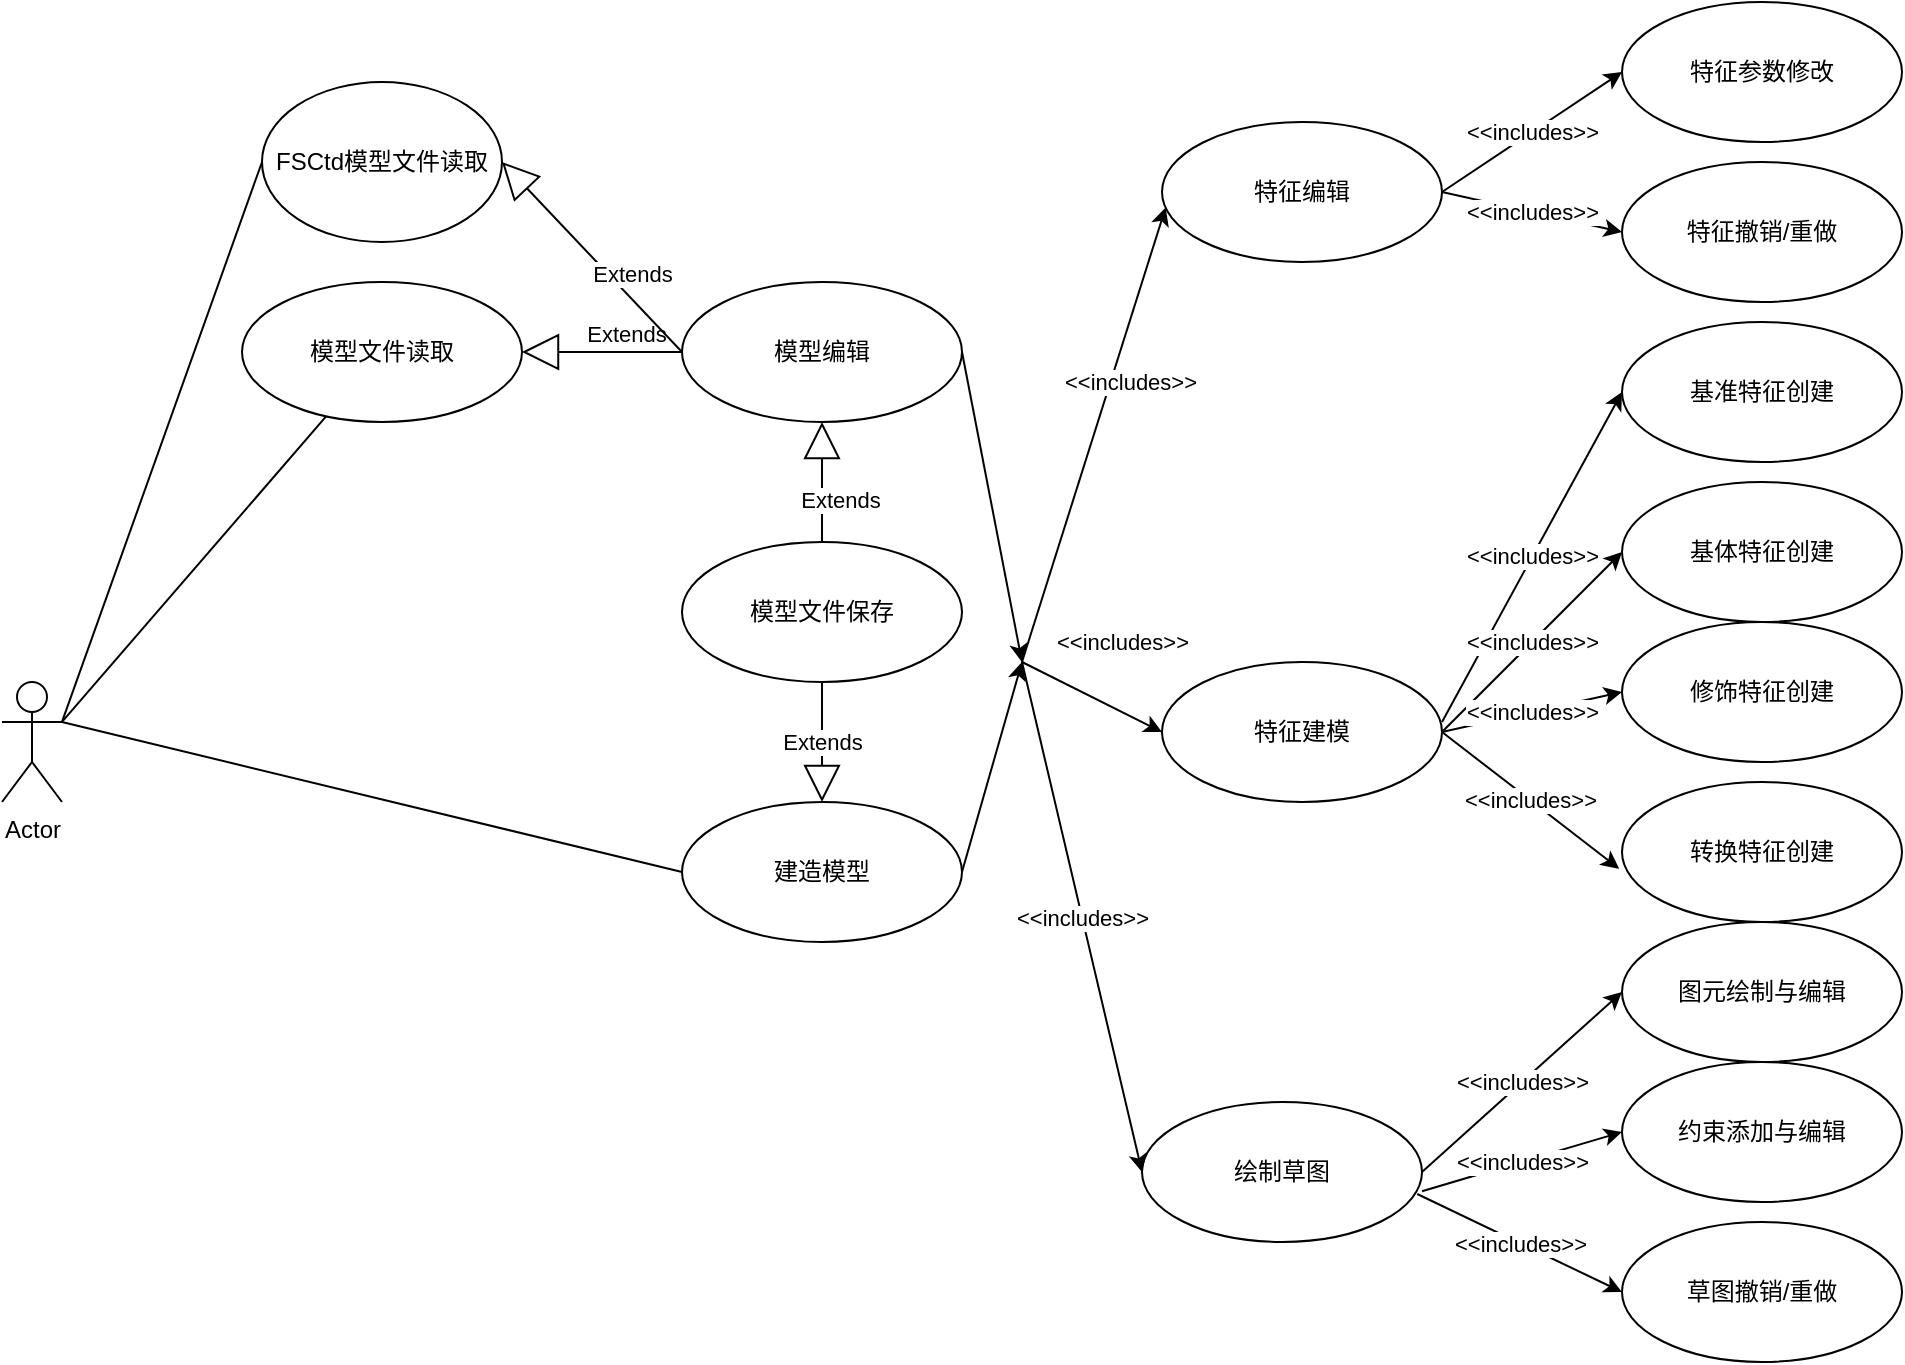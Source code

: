 <mxfile version="21.1.8" type="github">
  <diagram name="第 1 页" id="sRS028VmoQ0yGFp0G40y">
    <mxGraphModel dx="2117" dy="1749" grid="1" gridSize="10" guides="1" tooltips="1" connect="1" arrows="1" fold="1" page="1" pageScale="1" pageWidth="827" pageHeight="1169" math="0" shadow="0">
      <root>
        <mxCell id="0" />
        <mxCell id="1" parent="0" />
        <mxCell id="2yFTk03IgR5k_DNnFNHS-1" value="Actor" style="shape=umlActor;verticalLabelPosition=bottom;verticalAlign=top;html=1;" parent="1" vertex="1">
          <mxGeometry x="-360" y="230" width="30" height="60" as="geometry" />
        </mxCell>
        <mxCell id="2yFTk03IgR5k_DNnFNHS-2" value="建造模型" style="ellipse;whiteSpace=wrap;html=1;" parent="1" vertex="1">
          <mxGeometry x="-20" y="290" width="140" height="70" as="geometry" />
        </mxCell>
        <mxCell id="2yFTk03IgR5k_DNnFNHS-3" value="绘制草图" style="ellipse;whiteSpace=wrap;html=1;" parent="1" vertex="1">
          <mxGeometry x="210" y="440" width="140" height="70" as="geometry" />
        </mxCell>
        <mxCell id="2yFTk03IgR5k_DNnFNHS-4" value="特征建模" style="ellipse;whiteSpace=wrap;html=1;" parent="1" vertex="1">
          <mxGeometry x="220" y="220" width="140" height="70" as="geometry" />
        </mxCell>
        <mxCell id="2yFTk03IgR5k_DNnFNHS-5" value="特征编辑" style="ellipse;whiteSpace=wrap;html=1;" parent="1" vertex="1">
          <mxGeometry x="220" y="-50" width="140" height="70" as="geometry" />
        </mxCell>
        <mxCell id="2yFTk03IgR5k_DNnFNHS-6" value="模型文件读取" style="ellipse;whiteSpace=wrap;html=1;" parent="1" vertex="1">
          <mxGeometry x="-240" y="30" width="140" height="70" as="geometry" />
        </mxCell>
        <mxCell id="2yFTk03IgR5k_DNnFNHS-7" value="模型文件保存" style="ellipse;whiteSpace=wrap;html=1;" parent="1" vertex="1">
          <mxGeometry x="-20" y="160" width="140" height="70" as="geometry" />
        </mxCell>
        <mxCell id="2yFTk03IgR5k_DNnFNHS-8" value="Extends" style="endArrow=block;endSize=16;endFill=0;html=1;rounded=0;entryX=0.5;entryY=0;entryDx=0;entryDy=0;exitX=0.5;exitY=1;exitDx=0;exitDy=0;" parent="1" source="2yFTk03IgR5k_DNnFNHS-7" target="2yFTk03IgR5k_DNnFNHS-2" edge="1">
          <mxGeometry width="160" relative="1" as="geometry">
            <mxPoint x="-90" y="350" as="sourcePoint" />
            <mxPoint x="10" y="470" as="targetPoint" />
          </mxGeometry>
        </mxCell>
        <mxCell id="2yFTk03IgR5k_DNnFNHS-17" value="" style="endArrow=none;html=1;rounded=0;exitX=1;exitY=0.333;exitDx=0;exitDy=0;exitPerimeter=0;" parent="1" source="2yFTk03IgR5k_DNnFNHS-1" target="2yFTk03IgR5k_DNnFNHS-6" edge="1">
          <mxGeometry width="50" height="50" relative="1" as="geometry">
            <mxPoint x="-80" y="230" as="sourcePoint" />
            <mxPoint x="-30" y="180" as="targetPoint" />
          </mxGeometry>
        </mxCell>
        <mxCell id="2yFTk03IgR5k_DNnFNHS-18" value="" style="endArrow=none;html=1;rounded=0;entryX=0;entryY=0.5;entryDx=0;entryDy=0;exitX=1;exitY=0.333;exitDx=0;exitDy=0;exitPerimeter=0;" parent="1" source="2yFTk03IgR5k_DNnFNHS-1" target="2yFTk03IgR5k_DNnFNHS-2" edge="1">
          <mxGeometry width="50" height="50" relative="1" as="geometry">
            <mxPoint x="-150" y="240" as="sourcePoint" />
            <mxPoint x="-70" y="300" as="targetPoint" />
          </mxGeometry>
        </mxCell>
        <mxCell id="2yFTk03IgR5k_DNnFNHS-19" value="&amp;lt;&amp;lt;includes&amp;gt;&amp;gt;" style="endArrow=classic;html=1;rounded=0;entryX=0.013;entryY=0.611;entryDx=0;entryDy=0;entryPerimeter=0;" parent="1" target="2yFTk03IgR5k_DNnFNHS-5" edge="1">
          <mxGeometry x="0.253" y="-8" width="50" height="50" relative="1" as="geometry">
            <mxPoint x="150" y="220" as="sourcePoint" />
            <mxPoint x="170" y="320" as="targetPoint" />
            <mxPoint x="1" as="offset" />
          </mxGeometry>
        </mxCell>
        <mxCell id="2yFTk03IgR5k_DNnFNHS-20" value="&amp;lt;&amp;lt;includes&amp;gt;&amp;gt;" style="endArrow=classic;html=1;rounded=0;entryX=0;entryY=0.5;entryDx=0;entryDy=0;" parent="1" target="2yFTk03IgR5k_DNnFNHS-4" edge="1">
          <mxGeometry x="0.029" y="31" width="50" height="50" relative="1" as="geometry">
            <mxPoint x="150" y="220" as="sourcePoint" />
            <mxPoint x="230" y="330" as="targetPoint" />
            <mxPoint as="offset" />
          </mxGeometry>
        </mxCell>
        <mxCell id="2yFTk03IgR5k_DNnFNHS-21" value="&amp;lt;&amp;lt;includes&amp;gt;&amp;gt;" style="endArrow=classic;html=1;rounded=0;entryX=0;entryY=0.5;entryDx=0;entryDy=0;" parent="1" target="2yFTk03IgR5k_DNnFNHS-3" edge="1">
          <mxGeometry width="50" height="50" relative="1" as="geometry">
            <mxPoint x="150" y="220" as="sourcePoint" />
            <mxPoint x="190" y="160" as="targetPoint" />
          </mxGeometry>
        </mxCell>
        <mxCell id="2yFTk03IgR5k_DNnFNHS-22" value="约束添加与编辑" style="ellipse;whiteSpace=wrap;html=1;" parent="1" vertex="1">
          <mxGeometry x="450" y="420" width="140" height="70" as="geometry" />
        </mxCell>
        <mxCell id="2yFTk03IgR5k_DNnFNHS-23" value="图元绘制与编辑" style="ellipse;whiteSpace=wrap;html=1;" parent="1" vertex="1">
          <mxGeometry x="450" y="350" width="140" height="70" as="geometry" />
        </mxCell>
        <mxCell id="2yFTk03IgR5k_DNnFNHS-24" value="草图撤销/重做" style="ellipse;whiteSpace=wrap;html=1;" parent="1" vertex="1">
          <mxGeometry x="450" y="500" width="140" height="70" as="geometry" />
        </mxCell>
        <mxCell id="2yFTk03IgR5k_DNnFNHS-26" value="&amp;lt;&amp;lt;includes&amp;gt;&amp;gt;" style="endArrow=classic;html=1;rounded=0;entryX=0;entryY=0.5;entryDx=0;entryDy=0;exitX=1;exitY=0.637;exitDx=0;exitDy=0;exitPerimeter=0;" parent="1" source="2yFTk03IgR5k_DNnFNHS-3" target="2yFTk03IgR5k_DNnFNHS-22" edge="1">
          <mxGeometry width="50" height="50" relative="1" as="geometry">
            <mxPoint x="380" y="160" as="sourcePoint" />
            <mxPoint x="250" y="165" as="targetPoint" />
          </mxGeometry>
        </mxCell>
        <mxCell id="2yFTk03IgR5k_DNnFNHS-27" value="&amp;lt;&amp;lt;includes&amp;gt;&amp;gt;" style="endArrow=classic;html=1;rounded=0;entryX=0;entryY=0.5;entryDx=0;entryDy=0;exitX=0.983;exitY=0.657;exitDx=0;exitDy=0;exitPerimeter=0;" parent="1" source="2yFTk03IgR5k_DNnFNHS-3" target="2yFTk03IgR5k_DNnFNHS-24" edge="1">
          <mxGeometry width="50" height="50" relative="1" as="geometry">
            <mxPoint x="370" y="160" as="sourcePoint" />
            <mxPoint x="510" y="165" as="targetPoint" />
          </mxGeometry>
        </mxCell>
        <mxCell id="2yFTk03IgR5k_DNnFNHS-28" value="&amp;lt;&amp;lt;includes&amp;gt;&amp;gt;" style="endArrow=classic;html=1;rounded=0;entryX=0;entryY=0.5;entryDx=0;entryDy=0;exitX=1;exitY=0.5;exitDx=0;exitDy=0;" parent="1" source="2yFTk03IgR5k_DNnFNHS-3" target="2yFTk03IgR5k_DNnFNHS-23" edge="1">
          <mxGeometry width="50" height="50" relative="1" as="geometry">
            <mxPoint x="390" y="160" as="sourcePoint" />
            <mxPoint x="520" y="175" as="targetPoint" />
          </mxGeometry>
        </mxCell>
        <mxCell id="2yFTk03IgR5k_DNnFNHS-29" value="特征参数修改" style="ellipse;whiteSpace=wrap;html=1;" parent="1" vertex="1">
          <mxGeometry x="450" y="-110" width="140" height="70" as="geometry" />
        </mxCell>
        <mxCell id="2yFTk03IgR5k_DNnFNHS-30" value="特征撤销/重做" style="ellipse;whiteSpace=wrap;html=1;" parent="1" vertex="1">
          <mxGeometry x="450" y="-30" width="140" height="70" as="geometry" />
        </mxCell>
        <mxCell id="2yFTk03IgR5k_DNnFNHS-31" value="&amp;lt;&amp;lt;includes&amp;gt;&amp;gt;" style="endArrow=classic;html=1;rounded=0;exitX=1;exitY=0.5;exitDx=0;exitDy=0;entryX=0;entryY=0.5;entryDx=0;entryDy=0;" parent="1" source="2yFTk03IgR5k_DNnFNHS-5" target="2yFTk03IgR5k_DNnFNHS-29" edge="1">
          <mxGeometry width="50" height="50" relative="1" as="geometry">
            <mxPoint x="412" y="192" as="sourcePoint" />
            <mxPoint x="530" y="185" as="targetPoint" />
          </mxGeometry>
        </mxCell>
        <mxCell id="2yFTk03IgR5k_DNnFNHS-32" value="&amp;lt;&amp;lt;includes&amp;gt;&amp;gt;" style="endArrow=classic;html=1;rounded=0;exitX=1;exitY=0.5;exitDx=0;exitDy=0;entryX=0;entryY=0.5;entryDx=0;entryDy=0;" parent="1" source="2yFTk03IgR5k_DNnFNHS-5" target="2yFTk03IgR5k_DNnFNHS-30" edge="1">
          <mxGeometry width="50" height="50" relative="1" as="geometry">
            <mxPoint x="422" y="202" as="sourcePoint" />
            <mxPoint x="430" y="450" as="targetPoint" />
          </mxGeometry>
        </mxCell>
        <mxCell id="IHyfqfvDLMzMLXmbYzIS-3" value="模型编辑" style="ellipse;whiteSpace=wrap;html=1;" parent="1" vertex="1">
          <mxGeometry x="-20" y="30" width="140" height="70" as="geometry" />
        </mxCell>
        <mxCell id="IHyfqfvDLMzMLXmbYzIS-4" value="Extends" style="endArrow=block;endSize=16;endFill=0;html=1;rounded=0;exitX=0.5;exitY=0;exitDx=0;exitDy=0;entryX=0.5;entryY=1;entryDx=0;entryDy=0;" parent="1" source="2yFTk03IgR5k_DNnFNHS-7" target="IHyfqfvDLMzMLXmbYzIS-3" edge="1">
          <mxGeometry x="-0.306" y="-9" width="160" relative="1" as="geometry">
            <mxPoint x="170" y="100" as="sourcePoint" />
            <mxPoint x="330" y="100" as="targetPoint" />
            <mxPoint as="offset" />
          </mxGeometry>
        </mxCell>
        <mxCell id="IHyfqfvDLMzMLXmbYzIS-8" value="" style="endArrow=classic;html=1;rounded=0;exitX=1;exitY=0.5;exitDx=0;exitDy=0;" parent="1" source="IHyfqfvDLMzMLXmbYzIS-3" edge="1">
          <mxGeometry width="50" height="50" relative="1" as="geometry">
            <mxPoint x="170" y="140" as="sourcePoint" />
            <mxPoint x="150" y="220" as="targetPoint" />
          </mxGeometry>
        </mxCell>
        <mxCell id="IHyfqfvDLMzMLXmbYzIS-9" value="" style="endArrow=classic;html=1;rounded=0;exitX=1;exitY=0.5;exitDx=0;exitDy=0;" parent="1" source="2yFTk03IgR5k_DNnFNHS-2" edge="1">
          <mxGeometry width="50" height="50" relative="1" as="geometry">
            <mxPoint x="90" y="520" as="sourcePoint" />
            <mxPoint x="150" y="220" as="targetPoint" />
          </mxGeometry>
        </mxCell>
        <mxCell id="IHyfqfvDLMzMLXmbYzIS-11" value="基准特征创建" style="ellipse;whiteSpace=wrap;html=1;" parent="1" vertex="1">
          <mxGeometry x="450" y="50" width="140" height="70" as="geometry" />
        </mxCell>
        <mxCell id="IHyfqfvDLMzMLXmbYzIS-12" value="基体特征创建" style="ellipse;whiteSpace=wrap;html=1;" parent="1" vertex="1">
          <mxGeometry x="450" y="130" width="140" height="70" as="geometry" />
        </mxCell>
        <mxCell id="IHyfqfvDLMzMLXmbYzIS-13" value="修饰特征创建" style="ellipse;whiteSpace=wrap;html=1;" parent="1" vertex="1">
          <mxGeometry x="450" y="200" width="140" height="70" as="geometry" />
        </mxCell>
        <mxCell id="IHyfqfvDLMzMLXmbYzIS-14" value="转换特征创建" style="ellipse;whiteSpace=wrap;html=1;" parent="1" vertex="1">
          <mxGeometry x="450" y="280" width="140" height="70" as="geometry" />
        </mxCell>
        <mxCell id="IHyfqfvDLMzMLXmbYzIS-15" value="&amp;lt;&amp;lt;includes&amp;gt;&amp;gt;" style="endArrow=classic;html=1;rounded=0;entryX=0;entryY=0.5;entryDx=0;entryDy=0;" parent="1" target="IHyfqfvDLMzMLXmbYzIS-11" edge="1">
          <mxGeometry width="50" height="50" relative="1" as="geometry">
            <mxPoint x="360" y="250" as="sourcePoint" />
            <mxPoint x="460" y="15" as="targetPoint" />
          </mxGeometry>
        </mxCell>
        <mxCell id="IHyfqfvDLMzMLXmbYzIS-16" value="&amp;lt;&amp;lt;includes&amp;gt;&amp;gt;" style="endArrow=classic;html=1;rounded=0;entryX=0;entryY=0.5;entryDx=0;entryDy=0;exitX=1;exitY=0.5;exitDx=0;exitDy=0;" parent="1" source="2yFTk03IgR5k_DNnFNHS-4" target="IHyfqfvDLMzMLXmbYzIS-12" edge="1">
          <mxGeometry width="50" height="50" relative="1" as="geometry">
            <mxPoint x="380" y="260" as="sourcePoint" />
            <mxPoint x="470" y="25" as="targetPoint" />
          </mxGeometry>
        </mxCell>
        <mxCell id="IHyfqfvDLMzMLXmbYzIS-17" value="&amp;lt;&amp;lt;includes&amp;gt;&amp;gt;" style="endArrow=classic;html=1;rounded=0;exitX=1;exitY=0.5;exitDx=0;exitDy=0;entryX=0;entryY=0.5;entryDx=0;entryDy=0;" parent="1" source="2yFTk03IgR5k_DNnFNHS-4" target="IHyfqfvDLMzMLXmbYzIS-13" edge="1">
          <mxGeometry width="50" height="50" relative="1" as="geometry">
            <mxPoint x="390" y="15" as="sourcePoint" />
            <mxPoint x="480" y="35" as="targetPoint" />
          </mxGeometry>
        </mxCell>
        <mxCell id="IHyfqfvDLMzMLXmbYzIS-18" value="&amp;lt;&amp;lt;includes&amp;gt;&amp;gt;" style="endArrow=classic;html=1;rounded=0;exitX=1;exitY=0.5;exitDx=0;exitDy=0;entryX=-0.01;entryY=0.62;entryDx=0;entryDy=0;entryPerimeter=0;" parent="1" source="2yFTk03IgR5k_DNnFNHS-4" target="IHyfqfvDLMzMLXmbYzIS-14" edge="1">
          <mxGeometry width="50" height="50" relative="1" as="geometry">
            <mxPoint x="400" y="25" as="sourcePoint" />
            <mxPoint x="490" y="45" as="targetPoint" />
          </mxGeometry>
        </mxCell>
        <mxCell id="BlYcvLRDyaDq1ampTBEF-1" value="Extends" style="endArrow=block;endSize=16;endFill=0;html=1;rounded=0;exitX=0;exitY=0.5;exitDx=0;exitDy=0;entryX=1;entryY=0.5;entryDx=0;entryDy=0;" edge="1" parent="1" source="IHyfqfvDLMzMLXmbYzIS-3" target="2yFTk03IgR5k_DNnFNHS-6">
          <mxGeometry x="-0.306" y="-9" width="160" relative="1" as="geometry">
            <mxPoint x="60" y="170" as="sourcePoint" />
            <mxPoint x="60" y="110" as="targetPoint" />
            <mxPoint as="offset" />
          </mxGeometry>
        </mxCell>
        <mxCell id="BlYcvLRDyaDq1ampTBEF-2" value="FSCtd模型文件读取" style="ellipse;whiteSpace=wrap;html=1;" vertex="1" parent="1">
          <mxGeometry x="-230" y="-70" width="120" height="80" as="geometry" />
        </mxCell>
        <mxCell id="BlYcvLRDyaDq1ampTBEF-3" value="Extends" style="endArrow=block;endSize=16;endFill=0;html=1;rounded=0;exitX=0;exitY=0.5;exitDx=0;exitDy=0;entryX=1;entryY=0.5;entryDx=0;entryDy=0;" edge="1" parent="1" source="IHyfqfvDLMzMLXmbYzIS-3" target="BlYcvLRDyaDq1ampTBEF-2">
          <mxGeometry x="-0.306" y="-9" width="160" relative="1" as="geometry">
            <mxPoint x="-10" y="75" as="sourcePoint" />
            <mxPoint x="-90" y="75" as="targetPoint" />
            <mxPoint as="offset" />
          </mxGeometry>
        </mxCell>
        <mxCell id="BlYcvLRDyaDq1ampTBEF-4" value="" style="endArrow=none;html=1;rounded=0;exitX=1;exitY=0.333;exitDx=0;exitDy=0;exitPerimeter=0;entryX=0;entryY=0.5;entryDx=0;entryDy=0;" edge="1" parent="1" source="2yFTk03IgR5k_DNnFNHS-1" target="BlYcvLRDyaDq1ampTBEF-2">
          <mxGeometry width="50" height="50" relative="1" as="geometry">
            <mxPoint x="-320" y="260" as="sourcePoint" />
            <mxPoint x="-188" y="107" as="targetPoint" />
          </mxGeometry>
        </mxCell>
      </root>
    </mxGraphModel>
  </diagram>
</mxfile>
